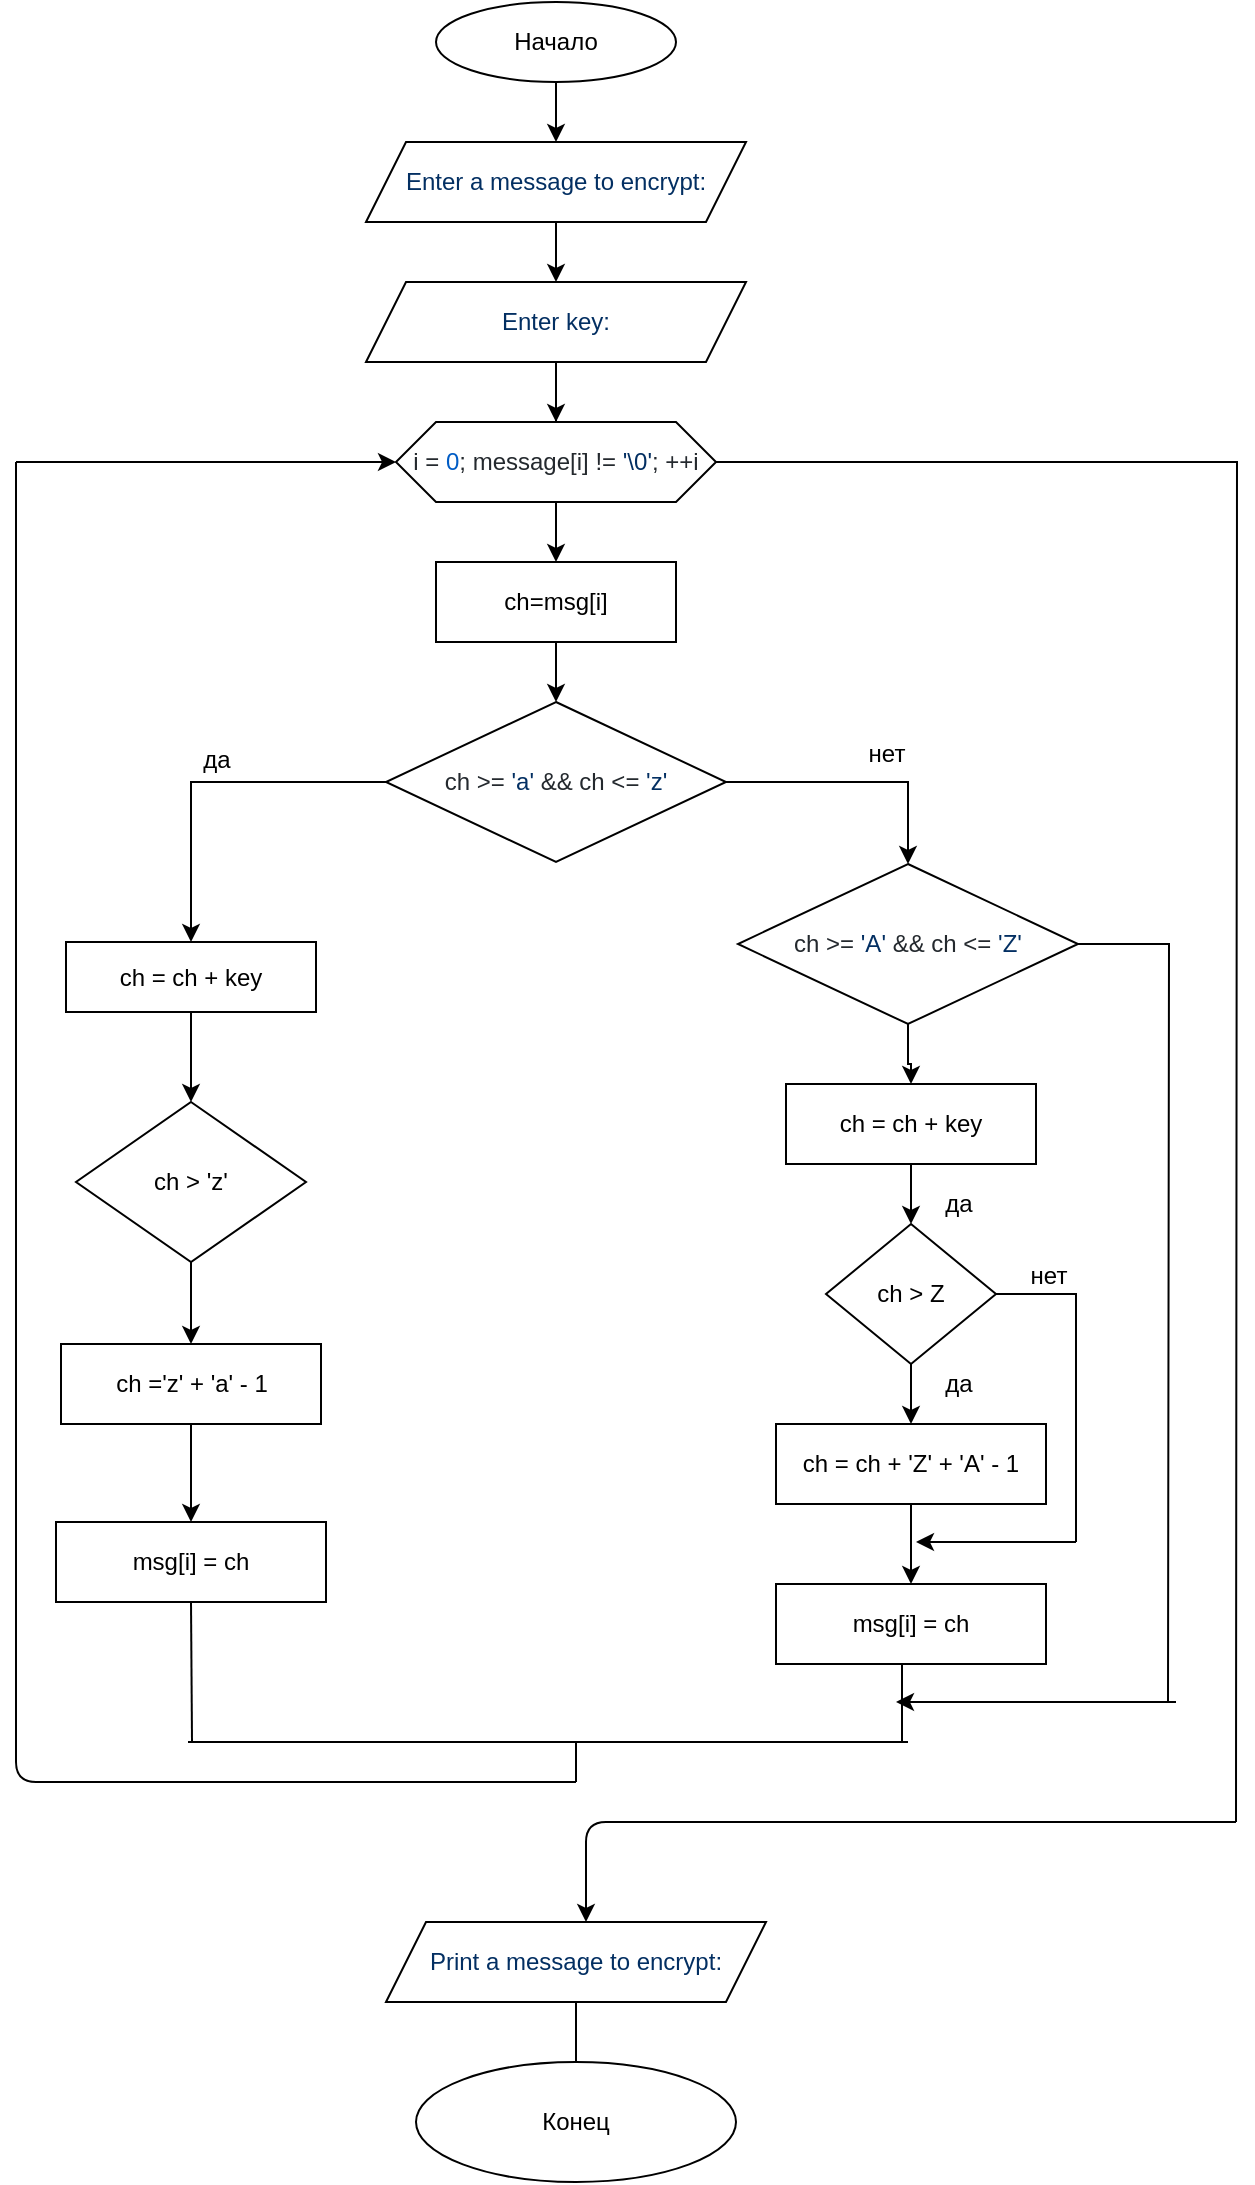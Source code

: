 <mxfile version="13.9.6" type="github">
  <diagram id="PEvoa_9R4G3SMZEcXzeL" name="Page-1">
    <mxGraphModel dx="738" dy="-386" grid="0" gridSize="10" guides="1" tooltips="1" connect="1" arrows="1" fold="1" page="0" pageScale="1" pageWidth="850" pageHeight="1100" math="0" shadow="0">
      <root>
        <mxCell id="0" />
        <mxCell id="1" parent="0" />
        <mxCell id="v5FtWcTqorgzakhENJhd-3" value="" style="edgeStyle=orthogonalEdgeStyle;rounded=0;orthogonalLoop=1;jettySize=auto;html=1;" edge="1" parent="1" source="v5FtWcTqorgzakhENJhd-1" target="v5FtWcTqorgzakhENJhd-2">
          <mxGeometry relative="1" as="geometry" />
        </mxCell>
        <mxCell id="v5FtWcTqorgzakhENJhd-1" value="Начало" style="ellipse;whiteSpace=wrap;html=1;" vertex="1" parent="1">
          <mxGeometry x="350" y="1130" width="120" height="40" as="geometry" />
        </mxCell>
        <mxCell id="v5FtWcTqorgzakhENJhd-5" value="" style="edgeStyle=orthogonalEdgeStyle;rounded=0;orthogonalLoop=1;jettySize=auto;html=1;" edge="1" parent="1" source="v5FtWcTqorgzakhENJhd-9" target="v5FtWcTqorgzakhENJhd-4">
          <mxGeometry relative="1" as="geometry" />
        </mxCell>
        <mxCell id="v5FtWcTqorgzakhENJhd-2" value="&lt;span style=&quot;color: rgb(3 , 47 , 98) ; font-family: , &amp;#34;consolas&amp;#34; , &amp;#34;liberation mono&amp;#34; , &amp;#34;menlo&amp;#34; , monospace ; background-color: rgb(255 , 255 , 255)&quot;&gt;Enter a message to encrypt:&lt;/span&gt;" style="shape=parallelogram;perimeter=parallelogramPerimeter;whiteSpace=wrap;html=1;fixedSize=1;" vertex="1" parent="1">
          <mxGeometry x="315" y="1200" width="190" height="40" as="geometry" />
        </mxCell>
        <mxCell id="v5FtWcTqorgzakhENJhd-12" value="" style="edgeStyle=orthogonalEdgeStyle;rounded=0;orthogonalLoop=1;jettySize=auto;html=1;" edge="1" parent="1" source="v5FtWcTqorgzakhENJhd-4" target="v5FtWcTqorgzakhENJhd-11">
          <mxGeometry relative="1" as="geometry" />
        </mxCell>
        <mxCell id="v5FtWcTqorgzakhENJhd-4" value="ch=msg[i]" style="whiteSpace=wrap;html=1;" vertex="1" parent="1">
          <mxGeometry x="350" y="1410" width="120" height="40" as="geometry" />
        </mxCell>
        <mxCell id="v5FtWcTqorgzakhENJhd-6" value="&#xa;&#xa;&lt;span style=&quot;color: rgb(3, 47, 98); font-size: 12px; font-style: normal; font-weight: 400; letter-spacing: normal; text-indent: 0px; text-transform: none; word-spacing: 0px; background-color: rgb(255, 255, 255); display: inline; float: none;&quot;&gt;Enter key:&lt;/span&gt;&#xa;&#xa;" style="shape=parallelogram;perimeter=parallelogramPerimeter;whiteSpace=wrap;html=1;fixedSize=1;" vertex="1" parent="1">
          <mxGeometry x="315" y="1270" width="190" height="40" as="geometry" />
        </mxCell>
        <mxCell id="v5FtWcTqorgzakhENJhd-7" value="" style="edgeStyle=orthogonalEdgeStyle;rounded=0;orthogonalLoop=1;jettySize=auto;html=1;" edge="1" parent="1" source="v5FtWcTqorgzakhENJhd-2" target="v5FtWcTqorgzakhENJhd-6">
          <mxGeometry relative="1" as="geometry">
            <mxPoint x="400" y="1260" as="sourcePoint" />
            <mxPoint x="400" y="1370" as="targetPoint" />
          </mxGeometry>
        </mxCell>
        <mxCell id="v5FtWcTqorgzakhENJhd-60" value="" style="edgeStyle=orthogonalEdgeStyle;rounded=0;orthogonalLoop=1;jettySize=auto;html=1;endArrow=none;endFill=0;" edge="1" parent="1" source="v5FtWcTqorgzakhENJhd-9" target="v5FtWcTqorgzakhENJhd-6">
          <mxGeometry relative="1" as="geometry" />
        </mxCell>
        <mxCell id="v5FtWcTqorgzakhENJhd-61" value="" style="edgeStyle=orthogonalEdgeStyle;rounded=0;orthogonalLoop=1;jettySize=auto;html=1;endArrow=none;endFill=0;" edge="1" parent="1" source="v5FtWcTqorgzakhENJhd-9" target="v5FtWcTqorgzakhENJhd-6">
          <mxGeometry relative="1" as="geometry" />
        </mxCell>
        <mxCell id="v5FtWcTqorgzakhENJhd-62" value="" style="edgeStyle=orthogonalEdgeStyle;rounded=0;orthogonalLoop=1;jettySize=auto;html=1;endArrow=none;endFill=0;" edge="1" parent="1" source="v5FtWcTqorgzakhENJhd-9" target="v5FtWcTqorgzakhENJhd-6">
          <mxGeometry relative="1" as="geometry" />
        </mxCell>
        <mxCell id="v5FtWcTqorgzakhENJhd-63" style="edgeStyle=orthogonalEdgeStyle;rounded=0;orthogonalLoop=1;jettySize=auto;html=1;endArrow=none;endFill=0;" edge="1" parent="1" source="v5FtWcTqorgzakhENJhd-9">
          <mxGeometry relative="1" as="geometry">
            <mxPoint x="750" y="2040" as="targetPoint" />
          </mxGeometry>
        </mxCell>
        <mxCell id="v5FtWcTqorgzakhENJhd-9" value="&lt;span style=&quot;color: rgb(36 , 41 , 46) ; font-family: , &amp;#34;consolas&amp;#34; , &amp;#34;liberation mono&amp;#34; , &amp;#34;menlo&amp;#34; , monospace ; background-color: rgb(255 , 255 , 255)&quot;&gt;i = &lt;/span&gt;&lt;span class=&quot;pl-c1&quot; style=&quot;box-sizing: border-box ; color: rgb(0 , 92 , 197) ; font-family: , &amp;#34;consolas&amp;#34; , &amp;#34;liberation mono&amp;#34; , &amp;#34;menlo&amp;#34; , monospace ; background-color: rgb(255 , 255 , 255)&quot;&gt;0&lt;/span&gt;&lt;span style=&quot;color: rgb(36 , 41 , 46) ; font-family: , &amp;#34;consolas&amp;#34; , &amp;#34;liberation mono&amp;#34; , &amp;#34;menlo&amp;#34; , monospace ; background-color: rgb(255 , 255 , 255)&quot;&gt;; message[i] != &lt;/span&gt;&lt;span class=&quot;pl-s&quot; style=&quot;box-sizing: border-box ; color: rgb(3 , 47 , 98) ; font-family: , &amp;#34;consolas&amp;#34; , &amp;#34;liberation mono&amp;#34; , &amp;#34;menlo&amp;#34; , monospace ; background-color: rgb(255 , 255 , 255)&quot;&gt;&lt;span class=&quot;pl-pds&quot; style=&quot;box-sizing: border-box&quot;&gt;&#39;&lt;/span&gt;&lt;span class=&quot;pl-cce&quot; style=&quot;box-sizing: border-box&quot;&gt;\0&lt;/span&gt;&lt;span class=&quot;pl-pds&quot; style=&quot;box-sizing: border-box&quot;&gt;&#39;&lt;/span&gt;&lt;/span&gt;&lt;span style=&quot;color: rgb(36 , 41 , 46) ; font-family: , &amp;#34;consolas&amp;#34; , &amp;#34;liberation mono&amp;#34; , &amp;#34;menlo&amp;#34; , monospace ; background-color: rgb(255 , 255 , 255)&quot;&gt;; ++i&lt;/span&gt;" style="shape=hexagon;perimeter=hexagonPerimeter2;whiteSpace=wrap;html=1;fixedSize=1;" vertex="1" parent="1">
          <mxGeometry x="330" y="1340" width="160" height="40" as="geometry" />
        </mxCell>
        <mxCell id="v5FtWcTqorgzakhENJhd-10" value="" style="edgeStyle=orthogonalEdgeStyle;rounded=0;orthogonalLoop=1;jettySize=auto;html=1;" edge="1" parent="1" source="v5FtWcTqorgzakhENJhd-6" target="v5FtWcTqorgzakhENJhd-9">
          <mxGeometry relative="1" as="geometry">
            <mxPoint x="400" y="1330" as="sourcePoint" />
            <mxPoint x="400" y="1510" as="targetPoint" />
          </mxGeometry>
        </mxCell>
        <mxCell id="v5FtWcTqorgzakhENJhd-14" value="" style="edgeStyle=orthogonalEdgeStyle;rounded=0;orthogonalLoop=1;jettySize=auto;html=1;" edge="1" parent="1" source="v5FtWcTqorgzakhENJhd-11" target="v5FtWcTqorgzakhENJhd-13">
          <mxGeometry relative="1" as="geometry" />
        </mxCell>
        <mxCell id="v5FtWcTqorgzakhENJhd-16" value="" style="edgeStyle=orthogonalEdgeStyle;rounded=0;orthogonalLoop=1;jettySize=auto;html=1;" edge="1" parent="1" source="v5FtWcTqorgzakhENJhd-11" target="v5FtWcTqorgzakhENJhd-15">
          <mxGeometry relative="1" as="geometry" />
        </mxCell>
        <mxCell id="v5FtWcTqorgzakhENJhd-11" value="&lt;span style=&quot;color: rgb(36 , 41 , 46) ; font-family: , &amp;#34;consolas&amp;#34; , &amp;#34;liberation mono&amp;#34; , &amp;#34;menlo&amp;#34; , monospace ; background-color: rgb(255 , 255 , 255)&quot;&gt;ch &amp;gt;= &lt;/span&gt;&lt;span class=&quot;pl-s&quot; style=&quot;box-sizing: border-box ; color: rgb(3 , 47 , 98) ; font-family: , &amp;#34;consolas&amp;#34; , &amp;#34;liberation mono&amp;#34; , &amp;#34;menlo&amp;#34; , monospace ; background-color: rgb(255 , 255 , 255)&quot;&gt;&lt;span class=&quot;pl-pds&quot; style=&quot;box-sizing: border-box&quot;&gt;&#39;&lt;/span&gt;a&lt;span class=&quot;pl-pds&quot; style=&quot;box-sizing: border-box&quot;&gt;&#39;&lt;/span&gt;&lt;/span&gt;&lt;span style=&quot;color: rgb(36 , 41 , 46) ; font-family: , &amp;#34;consolas&amp;#34; , &amp;#34;liberation mono&amp;#34; , &amp;#34;menlo&amp;#34; , monospace ; background-color: rgb(255 , 255 , 255)&quot;&gt; &amp;amp;&amp;amp; ch &amp;lt;= &lt;/span&gt;&lt;span class=&quot;pl-s&quot; style=&quot;box-sizing: border-box ; color: rgb(3 , 47 , 98) ; font-family: , &amp;#34;consolas&amp;#34; , &amp;#34;liberation mono&amp;#34; , &amp;#34;menlo&amp;#34; , monospace ; background-color: rgb(255 , 255 , 255)&quot;&gt;&lt;span class=&quot;pl-pds&quot; style=&quot;box-sizing: border-box&quot;&gt;&#39;&lt;/span&gt;z&lt;span class=&quot;pl-pds&quot; style=&quot;box-sizing: border-box&quot;&gt;&#39;&lt;/span&gt;&lt;/span&gt;" style="rhombus;whiteSpace=wrap;html=1;" vertex="1" parent="1">
          <mxGeometry x="325" y="1480" width="170" height="80" as="geometry" />
        </mxCell>
        <mxCell id="v5FtWcTqorgzakhENJhd-26" value="" style="edgeStyle=orthogonalEdgeStyle;rounded=0;orthogonalLoop=1;jettySize=auto;html=1;" edge="1" parent="1" source="v5FtWcTqorgzakhENJhd-13" target="v5FtWcTqorgzakhENJhd-25">
          <mxGeometry relative="1" as="geometry" />
        </mxCell>
        <mxCell id="v5FtWcTqorgzakhENJhd-42" style="edgeStyle=orthogonalEdgeStyle;rounded=0;orthogonalLoop=1;jettySize=auto;html=1;endArrow=none;endFill=0;" edge="1" parent="1" source="v5FtWcTqorgzakhENJhd-13">
          <mxGeometry relative="1" as="geometry">
            <mxPoint x="716" y="1980" as="targetPoint" />
          </mxGeometry>
        </mxCell>
        <mxCell id="v5FtWcTqorgzakhENJhd-13" value="&lt;span style=&quot;color: rgb(36 , 41 , 46) ; font-family: , &amp;#34;consolas&amp;#34; , &amp;#34;liberation mono&amp;#34; , &amp;#34;menlo&amp;#34; , monospace ; background-color: rgb(255 , 255 , 255)&quot;&gt;ch &amp;gt;= &lt;/span&gt;&lt;span class=&quot;pl-s&quot; style=&quot;box-sizing: border-box ; color: rgb(3 , 47 , 98) ; font-family: , &amp;#34;consolas&amp;#34; , &amp;#34;liberation mono&amp;#34; , &amp;#34;menlo&amp;#34; , monospace ; background-color: rgb(255 , 255 , 255)&quot;&gt;&lt;span class=&quot;pl-pds&quot; style=&quot;box-sizing: border-box&quot;&gt;&#39;&lt;/span&gt;A&lt;span class=&quot;pl-pds&quot; style=&quot;box-sizing: border-box&quot;&gt;&#39;&lt;/span&gt;&lt;/span&gt;&lt;span style=&quot;color: rgb(36 , 41 , 46) ; font-family: , &amp;#34;consolas&amp;#34; , &amp;#34;liberation mono&amp;#34; , &amp;#34;menlo&amp;#34; , monospace ; background-color: rgb(255 , 255 , 255)&quot;&gt; &amp;amp;&amp;amp; ch &amp;lt;= &lt;/span&gt;&lt;span class=&quot;pl-s&quot; style=&quot;box-sizing: border-box ; color: rgb(3 , 47 , 98) ; font-family: , &amp;#34;consolas&amp;#34; , &amp;#34;liberation mono&amp;#34; , &amp;#34;menlo&amp;#34; , monospace ; background-color: rgb(255 , 255 , 255)&quot;&gt;&lt;span class=&quot;pl-pds&quot; style=&quot;box-sizing: border-box&quot;&gt;&#39;&lt;/span&gt;Z&lt;span class=&quot;pl-pds&quot; style=&quot;box-sizing: border-box&quot;&gt;&#39;&lt;/span&gt;&lt;/span&gt;" style="rhombus;whiteSpace=wrap;html=1;" vertex="1" parent="1">
          <mxGeometry x="501" y="1561" width="170" height="80" as="geometry" />
        </mxCell>
        <mxCell id="v5FtWcTqorgzakhENJhd-18" value="" style="edgeStyle=orthogonalEdgeStyle;rounded=0;orthogonalLoop=1;jettySize=auto;html=1;" edge="1" parent="1" source="v5FtWcTqorgzakhENJhd-15" target="v5FtWcTqorgzakhENJhd-17">
          <mxGeometry relative="1" as="geometry" />
        </mxCell>
        <mxCell id="v5FtWcTqorgzakhENJhd-15" value="ch = ch + key" style="whiteSpace=wrap;html=1;" vertex="1" parent="1">
          <mxGeometry x="165" y="1600" width="125" height="35" as="geometry" />
        </mxCell>
        <mxCell id="v5FtWcTqorgzakhENJhd-20" value="" style="edgeStyle=orthogonalEdgeStyle;rounded=0;orthogonalLoop=1;jettySize=auto;html=1;" edge="1" parent="1" source="v5FtWcTqorgzakhENJhd-17" target="v5FtWcTqorgzakhENJhd-19">
          <mxGeometry relative="1" as="geometry" />
        </mxCell>
        <mxCell id="v5FtWcTqorgzakhENJhd-17" value="ch &amp;gt; &#39;z&#39;" style="rhombus;whiteSpace=wrap;html=1;" vertex="1" parent="1">
          <mxGeometry x="170" y="1680" width="115" height="80" as="geometry" />
        </mxCell>
        <mxCell id="v5FtWcTqorgzakhENJhd-24" value="" style="edgeStyle=orthogonalEdgeStyle;rounded=0;orthogonalLoop=1;jettySize=auto;html=1;" edge="1" parent="1" source="v5FtWcTqorgzakhENJhd-19" target="v5FtWcTqorgzakhENJhd-23">
          <mxGeometry relative="1" as="geometry" />
        </mxCell>
        <mxCell id="v5FtWcTqorgzakhENJhd-19" value="ch =&#39;z&#39; + &#39;a&#39; - 1" style="whiteSpace=wrap;html=1;" vertex="1" parent="1">
          <mxGeometry x="162.5" y="1801" width="130" height="40" as="geometry" />
        </mxCell>
        <mxCell id="v5FtWcTqorgzakhENJhd-21" value="да" style="text;html=1;align=center;verticalAlign=middle;resizable=0;points=[];autosize=1;" vertex="1" parent="1">
          <mxGeometry x="225" y="1499" width="30" height="20" as="geometry" />
        </mxCell>
        <mxCell id="v5FtWcTqorgzakhENJhd-22" value="нет" style="text;html=1;align=center;verticalAlign=middle;resizable=0;points=[];autosize=1;" vertex="1" parent="1">
          <mxGeometry x="560" y="1496" width="30" height="20" as="geometry" />
        </mxCell>
        <mxCell id="v5FtWcTqorgzakhENJhd-23" value="msg[i] = ch" style="whiteSpace=wrap;html=1;" vertex="1" parent="1">
          <mxGeometry x="160" y="1890" width="135" height="40" as="geometry" />
        </mxCell>
        <mxCell id="v5FtWcTqorgzakhENJhd-28" value="" style="edgeStyle=orthogonalEdgeStyle;rounded=0;orthogonalLoop=1;jettySize=auto;html=1;" edge="1" parent="1" source="v5FtWcTqorgzakhENJhd-25" target="v5FtWcTqorgzakhENJhd-27">
          <mxGeometry relative="1" as="geometry" />
        </mxCell>
        <mxCell id="v5FtWcTqorgzakhENJhd-25" value="ch = ch + key" style="whiteSpace=wrap;html=1;" vertex="1" parent="1">
          <mxGeometry x="525" y="1671" width="125" height="40" as="geometry" />
        </mxCell>
        <mxCell id="v5FtWcTqorgzakhENJhd-30" value="" style="edgeStyle=orthogonalEdgeStyle;rounded=0;orthogonalLoop=1;jettySize=auto;html=1;" edge="1" parent="1" source="v5FtWcTqorgzakhENJhd-27" target="v5FtWcTqorgzakhENJhd-29">
          <mxGeometry relative="1" as="geometry" />
        </mxCell>
        <mxCell id="v5FtWcTqorgzakhENJhd-46" style="edgeStyle=orthogonalEdgeStyle;rounded=0;orthogonalLoop=1;jettySize=auto;html=1;endArrow=none;endFill=0;" edge="1" parent="1" source="v5FtWcTqorgzakhENJhd-27">
          <mxGeometry relative="1" as="geometry">
            <mxPoint x="670" y="1900" as="targetPoint" />
            <Array as="points">
              <mxPoint x="670" y="1776" />
              <mxPoint x="670" y="1900" />
            </Array>
          </mxGeometry>
        </mxCell>
        <mxCell id="v5FtWcTqorgzakhENJhd-27" value="ch &amp;gt; Z" style="rhombus;whiteSpace=wrap;html=1;" vertex="1" parent="1">
          <mxGeometry x="545" y="1741" width="85" height="70" as="geometry" />
        </mxCell>
        <mxCell id="v5FtWcTqorgzakhENJhd-32" value="" style="edgeStyle=orthogonalEdgeStyle;rounded=0;orthogonalLoop=1;jettySize=auto;html=1;" edge="1" parent="1" source="v5FtWcTqorgzakhENJhd-29" target="v5FtWcTqorgzakhENJhd-31">
          <mxGeometry relative="1" as="geometry" />
        </mxCell>
        <mxCell id="v5FtWcTqorgzakhENJhd-29" value="ch = ch + &#39;Z&#39; + &#39;A&#39; - 1" style="whiteSpace=wrap;html=1;" vertex="1" parent="1">
          <mxGeometry x="520" y="1841" width="135" height="40" as="geometry" />
        </mxCell>
        <mxCell id="v5FtWcTqorgzakhENJhd-31" value="msg[i] = ch" style="whiteSpace=wrap;html=1;" vertex="1" parent="1">
          <mxGeometry x="520" y="1921" width="135" height="40" as="geometry" />
        </mxCell>
        <mxCell id="v5FtWcTqorgzakhENJhd-36" value="" style="endArrow=none;html=1;" edge="1" parent="1">
          <mxGeometry width="50" height="50" relative="1" as="geometry">
            <mxPoint x="226" y="2000" as="sourcePoint" />
            <mxPoint x="586" y="2000" as="targetPoint" />
            <Array as="points" />
          </mxGeometry>
        </mxCell>
        <mxCell id="v5FtWcTqorgzakhENJhd-38" value="" style="endArrow=none;html=1;entryX=0.5;entryY=1;entryDx=0;entryDy=0;" edge="1" parent="1" target="v5FtWcTqorgzakhENJhd-23">
          <mxGeometry width="50" height="50" relative="1" as="geometry">
            <mxPoint x="228" y="2000" as="sourcePoint" />
            <mxPoint x="240" y="1950" as="targetPoint" />
          </mxGeometry>
        </mxCell>
        <mxCell id="v5FtWcTqorgzakhENJhd-39" value="" style="endArrow=none;html=1;" edge="1" parent="1">
          <mxGeometry width="50" height="50" relative="1" as="geometry">
            <mxPoint x="583" y="2000" as="sourcePoint" />
            <mxPoint x="583" y="1961" as="targetPoint" />
          </mxGeometry>
        </mxCell>
        <mxCell id="v5FtWcTqorgzakhENJhd-48" value="" style="endArrow=classic;html=1;" edge="1" parent="1">
          <mxGeometry width="50" height="50" relative="1" as="geometry">
            <mxPoint x="670" y="1900" as="sourcePoint" />
            <mxPoint x="590" y="1900" as="targetPoint" />
          </mxGeometry>
        </mxCell>
        <mxCell id="v5FtWcTqorgzakhENJhd-49" value="" style="endArrow=classic;html=1;" edge="1" parent="1">
          <mxGeometry width="50" height="50" relative="1" as="geometry">
            <mxPoint x="720" y="1980" as="sourcePoint" />
            <mxPoint x="580" y="1980" as="targetPoint" />
            <Array as="points" />
          </mxGeometry>
        </mxCell>
        <mxCell id="v5FtWcTqorgzakhENJhd-50" value="нет" style="text;html=1;align=center;verticalAlign=middle;resizable=0;points=[];autosize=1;" vertex="1" parent="1">
          <mxGeometry x="641" y="1757" width="30" height="20" as="geometry" />
        </mxCell>
        <mxCell id="v5FtWcTqorgzakhENJhd-51" value="да" style="text;html=1;align=center;verticalAlign=middle;resizable=0;points=[];autosize=1;" vertex="1" parent="1">
          <mxGeometry x="596" y="1811" width="30" height="20" as="geometry" />
        </mxCell>
        <mxCell id="v5FtWcTqorgzakhENJhd-52" value="да" style="text;html=1;align=center;verticalAlign=middle;resizable=0;points=[];autosize=1;" vertex="1" parent="1">
          <mxGeometry x="596" y="1721" width="30" height="20" as="geometry" />
        </mxCell>
        <mxCell id="v5FtWcTqorgzakhENJhd-54" value="" style="edgeStyle=segmentEdgeStyle;endArrow=none;html=1;endFill=0;" edge="1" parent="1">
          <mxGeometry width="50" height="50" relative="1" as="geometry">
            <mxPoint x="420" y="2020" as="sourcePoint" />
            <mxPoint x="140" y="1360" as="targetPoint" />
          </mxGeometry>
        </mxCell>
        <mxCell id="v5FtWcTqorgzakhENJhd-56" value="" style="endArrow=none;html=1;" edge="1" parent="1">
          <mxGeometry width="50" height="50" relative="1" as="geometry">
            <mxPoint x="420" y="2020" as="sourcePoint" />
            <mxPoint x="420" y="2000" as="targetPoint" />
          </mxGeometry>
        </mxCell>
        <mxCell id="v5FtWcTqorgzakhENJhd-57" value="" style="endArrow=classic;html=1;entryX=0;entryY=0.5;entryDx=0;entryDy=0;" edge="1" parent="1" target="v5FtWcTqorgzakhENJhd-9">
          <mxGeometry width="50" height="50" relative="1" as="geometry">
            <mxPoint x="140" y="1360" as="sourcePoint" />
            <mxPoint x="560" y="1420" as="targetPoint" />
            <Array as="points" />
          </mxGeometry>
        </mxCell>
        <mxCell id="v5FtWcTqorgzakhENJhd-64" value="" style="endArrow=classic;html=1;" edge="1" parent="1">
          <mxGeometry width="50" height="50" relative="1" as="geometry">
            <mxPoint x="750" y="2040" as="sourcePoint" />
            <mxPoint x="425" y="2090" as="targetPoint" />
            <Array as="points">
              <mxPoint x="425" y="2040" />
            </Array>
          </mxGeometry>
        </mxCell>
        <mxCell id="v5FtWcTqorgzakhENJhd-67" value="" style="edgeStyle=orthogonalEdgeStyle;rounded=0;orthogonalLoop=1;jettySize=auto;html=1;endArrow=none;endFill=0;" edge="1" parent="1" source="v5FtWcTqorgzakhENJhd-65" target="v5FtWcTqorgzakhENJhd-66">
          <mxGeometry relative="1" as="geometry" />
        </mxCell>
        <mxCell id="v5FtWcTqorgzakhENJhd-65" value="&lt;span style=&quot;color: rgb(3 , 47 , 98) ; font-family: , &amp;#34;consolas&amp;#34; , &amp;#34;liberation mono&amp;#34; , &amp;#34;menlo&amp;#34; , monospace ; background-color: rgb(255 , 255 , 255)&quot;&gt;Print a message to encrypt:&lt;/span&gt;" style="shape=parallelogram;perimeter=parallelogramPerimeter;whiteSpace=wrap;html=1;fixedSize=1;" vertex="1" parent="1">
          <mxGeometry x="325" y="2090" width="190" height="40" as="geometry" />
        </mxCell>
        <mxCell id="v5FtWcTqorgzakhENJhd-66" value="Конец" style="ellipse;whiteSpace=wrap;html=1;" vertex="1" parent="1">
          <mxGeometry x="340" y="2160" width="160" height="60" as="geometry" />
        </mxCell>
      </root>
    </mxGraphModel>
  </diagram>
</mxfile>
